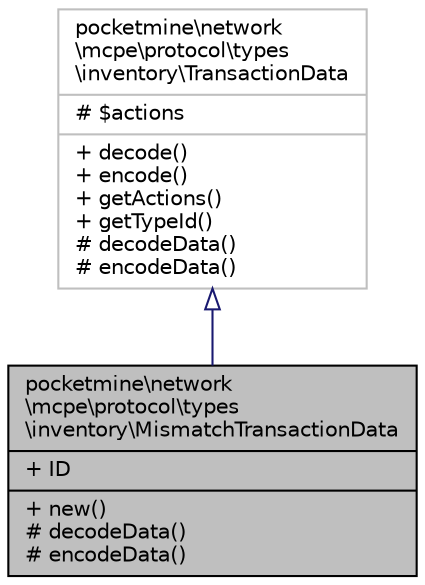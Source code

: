 digraph "pocketmine\network\mcpe\protocol\types\inventory\MismatchTransactionData"
{
 // INTERACTIVE_SVG=YES
 // LATEX_PDF_SIZE
  edge [fontname="Helvetica",fontsize="10",labelfontname="Helvetica",labelfontsize="10"];
  node [fontname="Helvetica",fontsize="10",shape=record];
  Node1 [label="{pocketmine\\network\l\\mcpe\\protocol\\types\l\\inventory\\MismatchTransactionData\n|+ ID\l|+ new()\l# decodeData()\l# encodeData()\l}",height=0.2,width=0.4,color="black", fillcolor="grey75", style="filled", fontcolor="black",tooltip=" "];
  Node2 -> Node1 [dir="back",color="midnightblue",fontsize="10",style="solid",arrowtail="onormal",fontname="Helvetica"];
  Node2 [label="{pocketmine\\network\l\\mcpe\\protocol\\types\l\\inventory\\TransactionData\n|# $actions\l|+ decode()\l+ encode()\l+ getActions()\l+ getTypeId()\l# decodeData()\l# encodeData()\l}",height=0.2,width=0.4,color="grey75", fillcolor="white", style="filled",URL="$d6/da6/classpocketmine_1_1network_1_1mcpe_1_1protocol_1_1types_1_1inventory_1_1_transaction_data.html",tooltip=" "];
}
